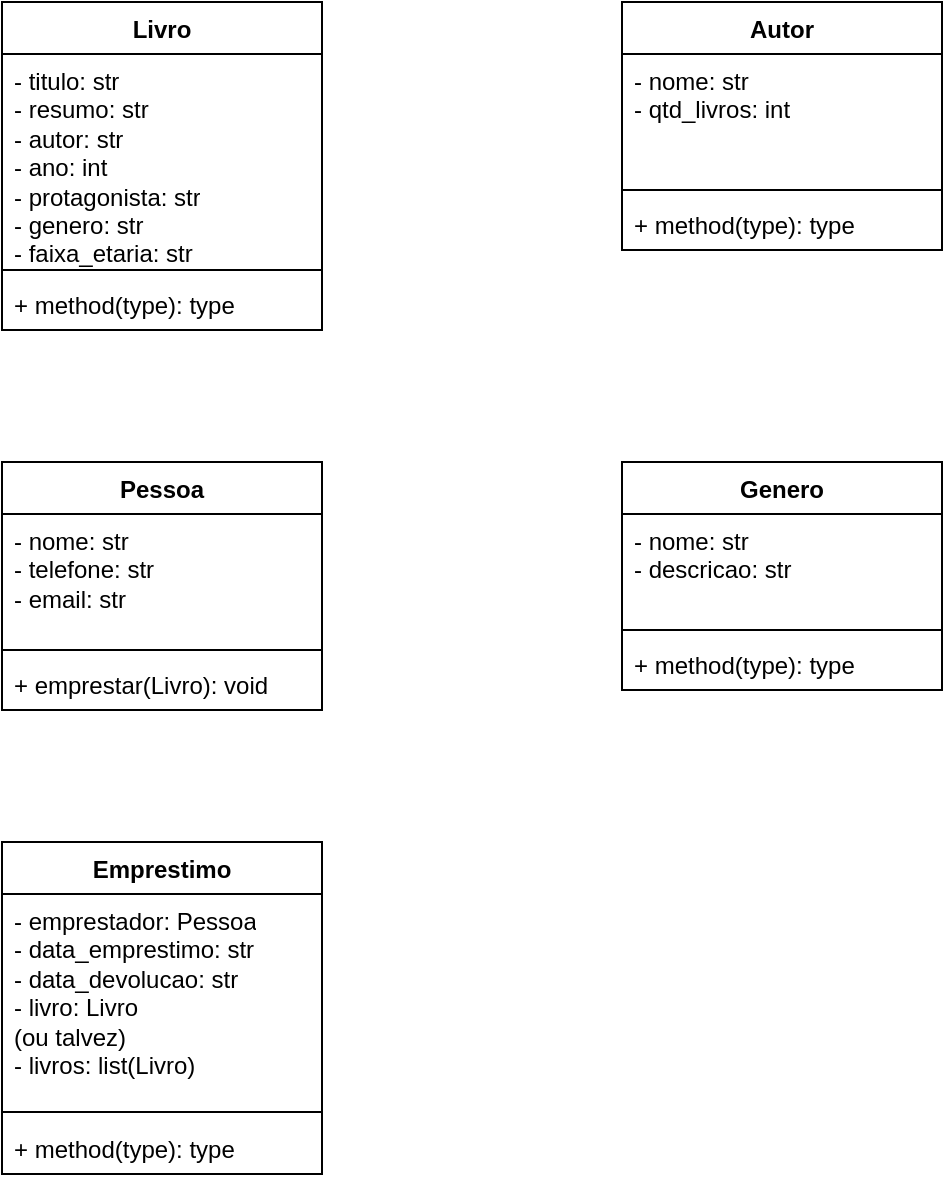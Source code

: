 <mxfile version="24.7.12">
  <diagram id="C5RBs43oDa-KdzZeNtuy" name="Page-1">
    <mxGraphModel dx="664" dy="775" grid="1" gridSize="10" guides="1" tooltips="1" connect="1" arrows="1" fold="1" page="1" pageScale="1" pageWidth="827" pageHeight="1169" math="0" shadow="0">
      <root>
        <mxCell id="WIyWlLk6GJQsqaUBKTNV-0" />
        <mxCell id="WIyWlLk6GJQsqaUBKTNV-1" parent="WIyWlLk6GJQsqaUBKTNV-0" />
        <mxCell id="ZOqMEY8nHoL99eGyLQIH-0" value="Livro" style="swimlane;fontStyle=1;align=center;verticalAlign=top;childLayout=stackLayout;horizontal=1;startSize=26;horizontalStack=0;resizeParent=1;resizeParentMax=0;resizeLast=0;collapsible=1;marginBottom=0;whiteSpace=wrap;html=1;" vertex="1" parent="WIyWlLk6GJQsqaUBKTNV-1">
          <mxGeometry x="150" y="50" width="160" height="164" as="geometry" />
        </mxCell>
        <mxCell id="ZOqMEY8nHoL99eGyLQIH-1" value="- titulo: str&lt;div&gt;- resumo: str&lt;br&gt;&lt;/div&gt;&lt;div&gt;- autor: str&lt;br&gt;&lt;/div&gt;&lt;div&gt;- ano: int&lt;/div&gt;&lt;div&gt;- protagonista: str&lt;br&gt;&lt;/div&gt;&lt;div&gt;- genero: str&lt;br&gt;&lt;/div&gt;&lt;div&gt;- faixa_etaria: str&lt;br&gt;&lt;/div&gt;" style="text;strokeColor=none;fillColor=none;align=left;verticalAlign=top;spacingLeft=4;spacingRight=4;overflow=hidden;rotatable=0;points=[[0,0.5],[1,0.5]];portConstraint=eastwest;whiteSpace=wrap;html=1;" vertex="1" parent="ZOqMEY8nHoL99eGyLQIH-0">
          <mxGeometry y="26" width="160" height="104" as="geometry" />
        </mxCell>
        <mxCell id="ZOqMEY8nHoL99eGyLQIH-2" value="" style="line;strokeWidth=1;fillColor=none;align=left;verticalAlign=middle;spacingTop=-1;spacingLeft=3;spacingRight=3;rotatable=0;labelPosition=right;points=[];portConstraint=eastwest;strokeColor=inherit;" vertex="1" parent="ZOqMEY8nHoL99eGyLQIH-0">
          <mxGeometry y="130" width="160" height="8" as="geometry" />
        </mxCell>
        <mxCell id="ZOqMEY8nHoL99eGyLQIH-3" value="+ method(type): type" style="text;strokeColor=none;fillColor=none;align=left;verticalAlign=top;spacingLeft=4;spacingRight=4;overflow=hidden;rotatable=0;points=[[0,0.5],[1,0.5]];portConstraint=eastwest;whiteSpace=wrap;html=1;" vertex="1" parent="ZOqMEY8nHoL99eGyLQIH-0">
          <mxGeometry y="138" width="160" height="26" as="geometry" />
        </mxCell>
        <mxCell id="ZOqMEY8nHoL99eGyLQIH-4" value="Pessoa" style="swimlane;fontStyle=1;align=center;verticalAlign=top;childLayout=stackLayout;horizontal=1;startSize=26;horizontalStack=0;resizeParent=1;resizeParentMax=0;resizeLast=0;collapsible=1;marginBottom=0;whiteSpace=wrap;html=1;" vertex="1" parent="WIyWlLk6GJQsqaUBKTNV-1">
          <mxGeometry x="150" y="280" width="160" height="124" as="geometry" />
        </mxCell>
        <mxCell id="ZOqMEY8nHoL99eGyLQIH-5" value="- nome: str&lt;div&gt;- telefone: str&lt;br&gt;&lt;/div&gt;&lt;div&gt;- email: str&lt;br&gt;&lt;/div&gt;" style="text;strokeColor=none;fillColor=none;align=left;verticalAlign=top;spacingLeft=4;spacingRight=4;overflow=hidden;rotatable=0;points=[[0,0.5],[1,0.5]];portConstraint=eastwest;whiteSpace=wrap;html=1;" vertex="1" parent="ZOqMEY8nHoL99eGyLQIH-4">
          <mxGeometry y="26" width="160" height="64" as="geometry" />
        </mxCell>
        <mxCell id="ZOqMEY8nHoL99eGyLQIH-6" value="" style="line;strokeWidth=1;fillColor=none;align=left;verticalAlign=middle;spacingTop=-1;spacingLeft=3;spacingRight=3;rotatable=0;labelPosition=right;points=[];portConstraint=eastwest;strokeColor=inherit;" vertex="1" parent="ZOqMEY8nHoL99eGyLQIH-4">
          <mxGeometry y="90" width="160" height="8" as="geometry" />
        </mxCell>
        <mxCell id="ZOqMEY8nHoL99eGyLQIH-7" value="+ emprestar(Livro): void" style="text;strokeColor=none;fillColor=none;align=left;verticalAlign=top;spacingLeft=4;spacingRight=4;overflow=hidden;rotatable=0;points=[[0,0.5],[1,0.5]];portConstraint=eastwest;whiteSpace=wrap;html=1;" vertex="1" parent="ZOqMEY8nHoL99eGyLQIH-4">
          <mxGeometry y="98" width="160" height="26" as="geometry" />
        </mxCell>
        <mxCell id="ZOqMEY8nHoL99eGyLQIH-8" value="Emprestimo" style="swimlane;fontStyle=1;align=center;verticalAlign=top;childLayout=stackLayout;horizontal=1;startSize=26;horizontalStack=0;resizeParent=1;resizeParentMax=0;resizeLast=0;collapsible=1;marginBottom=0;whiteSpace=wrap;html=1;" vertex="1" parent="WIyWlLk6GJQsqaUBKTNV-1">
          <mxGeometry x="150" y="470" width="160" height="166" as="geometry" />
        </mxCell>
        <mxCell id="ZOqMEY8nHoL99eGyLQIH-9" value="- emprestador: Pessoa&lt;div&gt;- data_emprestimo: str&lt;br&gt;&lt;div&gt;- data_devolucao: str&lt;br&gt;&lt;/div&gt;&lt;div&gt;- livro: Livro&lt;br&gt;&lt;/div&gt;&lt;div&gt;(ou talvez)&lt;/div&gt;&lt;div&gt;- livros: list(Livro)&lt;br&gt;&lt;/div&gt;&lt;/div&gt;" style="text;strokeColor=none;fillColor=none;align=left;verticalAlign=top;spacingLeft=4;spacingRight=4;overflow=hidden;rotatable=0;points=[[0,0.5],[1,0.5]];portConstraint=eastwest;whiteSpace=wrap;html=1;" vertex="1" parent="ZOqMEY8nHoL99eGyLQIH-8">
          <mxGeometry y="26" width="160" height="104" as="geometry" />
        </mxCell>
        <mxCell id="ZOqMEY8nHoL99eGyLQIH-10" value="" style="line;strokeWidth=1;fillColor=none;align=left;verticalAlign=middle;spacingTop=-1;spacingLeft=3;spacingRight=3;rotatable=0;labelPosition=right;points=[];portConstraint=eastwest;strokeColor=inherit;" vertex="1" parent="ZOqMEY8nHoL99eGyLQIH-8">
          <mxGeometry y="130" width="160" height="10" as="geometry" />
        </mxCell>
        <mxCell id="ZOqMEY8nHoL99eGyLQIH-11" value="+ method(type): type" style="text;strokeColor=none;fillColor=none;align=left;verticalAlign=top;spacingLeft=4;spacingRight=4;overflow=hidden;rotatable=0;points=[[0,0.5],[1,0.5]];portConstraint=eastwest;whiteSpace=wrap;html=1;" vertex="1" parent="ZOqMEY8nHoL99eGyLQIH-8">
          <mxGeometry y="140" width="160" height="26" as="geometry" />
        </mxCell>
        <mxCell id="ZOqMEY8nHoL99eGyLQIH-12" value="Autor" style="swimlane;fontStyle=1;align=center;verticalAlign=top;childLayout=stackLayout;horizontal=1;startSize=26;horizontalStack=0;resizeParent=1;resizeParentMax=0;resizeLast=0;collapsible=1;marginBottom=0;whiteSpace=wrap;html=1;" vertex="1" parent="WIyWlLk6GJQsqaUBKTNV-1">
          <mxGeometry x="460" y="50" width="160" height="124" as="geometry" />
        </mxCell>
        <mxCell id="ZOqMEY8nHoL99eGyLQIH-13" value="- nome: str&lt;div&gt;- qtd_livros: int&lt;/div&gt;" style="text;strokeColor=none;fillColor=none;align=left;verticalAlign=top;spacingLeft=4;spacingRight=4;overflow=hidden;rotatable=0;points=[[0,0.5],[1,0.5]];portConstraint=eastwest;whiteSpace=wrap;html=1;" vertex="1" parent="ZOqMEY8nHoL99eGyLQIH-12">
          <mxGeometry y="26" width="160" height="64" as="geometry" />
        </mxCell>
        <mxCell id="ZOqMEY8nHoL99eGyLQIH-14" value="" style="line;strokeWidth=1;fillColor=none;align=left;verticalAlign=middle;spacingTop=-1;spacingLeft=3;spacingRight=3;rotatable=0;labelPosition=right;points=[];portConstraint=eastwest;strokeColor=inherit;" vertex="1" parent="ZOqMEY8nHoL99eGyLQIH-12">
          <mxGeometry y="90" width="160" height="8" as="geometry" />
        </mxCell>
        <mxCell id="ZOqMEY8nHoL99eGyLQIH-15" value="+ method(type): type" style="text;strokeColor=none;fillColor=none;align=left;verticalAlign=top;spacingLeft=4;spacingRight=4;overflow=hidden;rotatable=0;points=[[0,0.5],[1,0.5]];portConstraint=eastwest;whiteSpace=wrap;html=1;" vertex="1" parent="ZOqMEY8nHoL99eGyLQIH-12">
          <mxGeometry y="98" width="160" height="26" as="geometry" />
        </mxCell>
        <mxCell id="ZOqMEY8nHoL99eGyLQIH-16" value="Genero" style="swimlane;fontStyle=1;align=center;verticalAlign=top;childLayout=stackLayout;horizontal=1;startSize=26;horizontalStack=0;resizeParent=1;resizeParentMax=0;resizeLast=0;collapsible=1;marginBottom=0;whiteSpace=wrap;html=1;" vertex="1" parent="WIyWlLk6GJQsqaUBKTNV-1">
          <mxGeometry x="460" y="280" width="160" height="114" as="geometry" />
        </mxCell>
        <mxCell id="ZOqMEY8nHoL99eGyLQIH-17" value="- nome: str&lt;div&gt;- descricao: str&lt;br&gt;&lt;/div&gt;" style="text;strokeColor=none;fillColor=none;align=left;verticalAlign=top;spacingLeft=4;spacingRight=4;overflow=hidden;rotatable=0;points=[[0,0.5],[1,0.5]];portConstraint=eastwest;whiteSpace=wrap;html=1;" vertex="1" parent="ZOqMEY8nHoL99eGyLQIH-16">
          <mxGeometry y="26" width="160" height="54" as="geometry" />
        </mxCell>
        <mxCell id="ZOqMEY8nHoL99eGyLQIH-18" value="" style="line;strokeWidth=1;fillColor=none;align=left;verticalAlign=middle;spacingTop=-1;spacingLeft=3;spacingRight=3;rotatable=0;labelPosition=right;points=[];portConstraint=eastwest;strokeColor=inherit;" vertex="1" parent="ZOqMEY8nHoL99eGyLQIH-16">
          <mxGeometry y="80" width="160" height="8" as="geometry" />
        </mxCell>
        <mxCell id="ZOqMEY8nHoL99eGyLQIH-19" value="+ method(type): type" style="text;strokeColor=none;fillColor=none;align=left;verticalAlign=top;spacingLeft=4;spacingRight=4;overflow=hidden;rotatable=0;points=[[0,0.5],[1,0.5]];portConstraint=eastwest;whiteSpace=wrap;html=1;" vertex="1" parent="ZOqMEY8nHoL99eGyLQIH-16">
          <mxGeometry y="88" width="160" height="26" as="geometry" />
        </mxCell>
      </root>
    </mxGraphModel>
  </diagram>
</mxfile>
